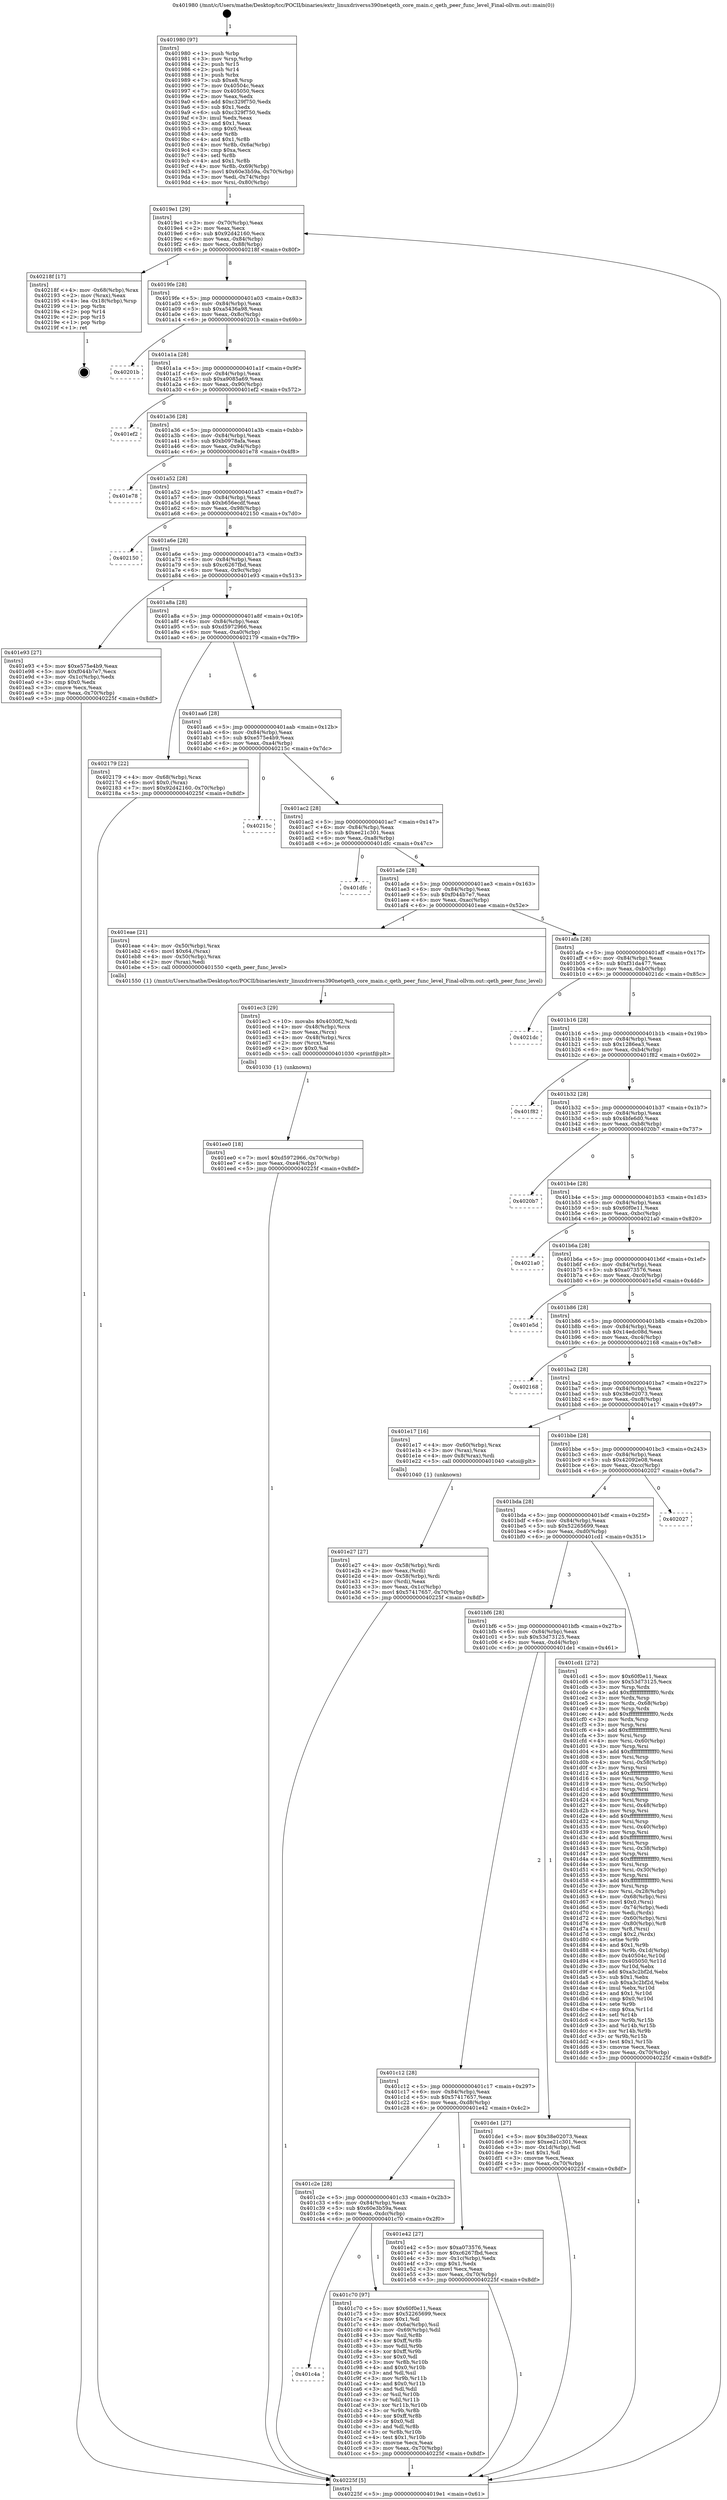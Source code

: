digraph "0x401980" {
  label = "0x401980 (/mnt/c/Users/mathe/Desktop/tcc/POCII/binaries/extr_linuxdriverss390netqeth_core_main.c_qeth_peer_func_level_Final-ollvm.out::main(0))"
  labelloc = "t"
  node[shape=record]

  Entry [label="",width=0.3,height=0.3,shape=circle,fillcolor=black,style=filled]
  "0x4019e1" [label="{
     0x4019e1 [29]\l
     | [instrs]\l
     &nbsp;&nbsp;0x4019e1 \<+3\>: mov -0x70(%rbp),%eax\l
     &nbsp;&nbsp;0x4019e4 \<+2\>: mov %eax,%ecx\l
     &nbsp;&nbsp;0x4019e6 \<+6\>: sub $0x92d42160,%ecx\l
     &nbsp;&nbsp;0x4019ec \<+6\>: mov %eax,-0x84(%rbp)\l
     &nbsp;&nbsp;0x4019f2 \<+6\>: mov %ecx,-0x88(%rbp)\l
     &nbsp;&nbsp;0x4019f8 \<+6\>: je 000000000040218f \<main+0x80f\>\l
  }"]
  "0x40218f" [label="{
     0x40218f [17]\l
     | [instrs]\l
     &nbsp;&nbsp;0x40218f \<+4\>: mov -0x68(%rbp),%rax\l
     &nbsp;&nbsp;0x402193 \<+2\>: mov (%rax),%eax\l
     &nbsp;&nbsp;0x402195 \<+4\>: lea -0x18(%rbp),%rsp\l
     &nbsp;&nbsp;0x402199 \<+1\>: pop %rbx\l
     &nbsp;&nbsp;0x40219a \<+2\>: pop %r14\l
     &nbsp;&nbsp;0x40219c \<+2\>: pop %r15\l
     &nbsp;&nbsp;0x40219e \<+1\>: pop %rbp\l
     &nbsp;&nbsp;0x40219f \<+1\>: ret\l
  }"]
  "0x4019fe" [label="{
     0x4019fe [28]\l
     | [instrs]\l
     &nbsp;&nbsp;0x4019fe \<+5\>: jmp 0000000000401a03 \<main+0x83\>\l
     &nbsp;&nbsp;0x401a03 \<+6\>: mov -0x84(%rbp),%eax\l
     &nbsp;&nbsp;0x401a09 \<+5\>: sub $0xa5436a98,%eax\l
     &nbsp;&nbsp;0x401a0e \<+6\>: mov %eax,-0x8c(%rbp)\l
     &nbsp;&nbsp;0x401a14 \<+6\>: je 000000000040201b \<main+0x69b\>\l
  }"]
  Exit [label="",width=0.3,height=0.3,shape=circle,fillcolor=black,style=filled,peripheries=2]
  "0x40201b" [label="{
     0x40201b\l
  }", style=dashed]
  "0x401a1a" [label="{
     0x401a1a [28]\l
     | [instrs]\l
     &nbsp;&nbsp;0x401a1a \<+5\>: jmp 0000000000401a1f \<main+0x9f\>\l
     &nbsp;&nbsp;0x401a1f \<+6\>: mov -0x84(%rbp),%eax\l
     &nbsp;&nbsp;0x401a25 \<+5\>: sub $0xa9085a69,%eax\l
     &nbsp;&nbsp;0x401a2a \<+6\>: mov %eax,-0x90(%rbp)\l
     &nbsp;&nbsp;0x401a30 \<+6\>: je 0000000000401ef2 \<main+0x572\>\l
  }"]
  "0x401ee0" [label="{
     0x401ee0 [18]\l
     | [instrs]\l
     &nbsp;&nbsp;0x401ee0 \<+7\>: movl $0xd5972966,-0x70(%rbp)\l
     &nbsp;&nbsp;0x401ee7 \<+6\>: mov %eax,-0xe4(%rbp)\l
     &nbsp;&nbsp;0x401eed \<+5\>: jmp 000000000040225f \<main+0x8df\>\l
  }"]
  "0x401ef2" [label="{
     0x401ef2\l
  }", style=dashed]
  "0x401a36" [label="{
     0x401a36 [28]\l
     | [instrs]\l
     &nbsp;&nbsp;0x401a36 \<+5\>: jmp 0000000000401a3b \<main+0xbb\>\l
     &nbsp;&nbsp;0x401a3b \<+6\>: mov -0x84(%rbp),%eax\l
     &nbsp;&nbsp;0x401a41 \<+5\>: sub $0xb0978afa,%eax\l
     &nbsp;&nbsp;0x401a46 \<+6\>: mov %eax,-0x94(%rbp)\l
     &nbsp;&nbsp;0x401a4c \<+6\>: je 0000000000401e78 \<main+0x4f8\>\l
  }"]
  "0x401ec3" [label="{
     0x401ec3 [29]\l
     | [instrs]\l
     &nbsp;&nbsp;0x401ec3 \<+10\>: movabs $0x4030f2,%rdi\l
     &nbsp;&nbsp;0x401ecd \<+4\>: mov -0x48(%rbp),%rcx\l
     &nbsp;&nbsp;0x401ed1 \<+2\>: mov %eax,(%rcx)\l
     &nbsp;&nbsp;0x401ed3 \<+4\>: mov -0x48(%rbp),%rcx\l
     &nbsp;&nbsp;0x401ed7 \<+2\>: mov (%rcx),%esi\l
     &nbsp;&nbsp;0x401ed9 \<+2\>: mov $0x0,%al\l
     &nbsp;&nbsp;0x401edb \<+5\>: call 0000000000401030 \<printf@plt\>\l
     | [calls]\l
     &nbsp;&nbsp;0x401030 \{1\} (unknown)\l
  }"]
  "0x401e78" [label="{
     0x401e78\l
  }", style=dashed]
  "0x401a52" [label="{
     0x401a52 [28]\l
     | [instrs]\l
     &nbsp;&nbsp;0x401a52 \<+5\>: jmp 0000000000401a57 \<main+0xd7\>\l
     &nbsp;&nbsp;0x401a57 \<+6\>: mov -0x84(%rbp),%eax\l
     &nbsp;&nbsp;0x401a5d \<+5\>: sub $0xb656ecdf,%eax\l
     &nbsp;&nbsp;0x401a62 \<+6\>: mov %eax,-0x98(%rbp)\l
     &nbsp;&nbsp;0x401a68 \<+6\>: je 0000000000402150 \<main+0x7d0\>\l
  }"]
  "0x401e27" [label="{
     0x401e27 [27]\l
     | [instrs]\l
     &nbsp;&nbsp;0x401e27 \<+4\>: mov -0x58(%rbp),%rdi\l
     &nbsp;&nbsp;0x401e2b \<+2\>: mov %eax,(%rdi)\l
     &nbsp;&nbsp;0x401e2d \<+4\>: mov -0x58(%rbp),%rdi\l
     &nbsp;&nbsp;0x401e31 \<+2\>: mov (%rdi),%eax\l
     &nbsp;&nbsp;0x401e33 \<+3\>: mov %eax,-0x1c(%rbp)\l
     &nbsp;&nbsp;0x401e36 \<+7\>: movl $0x57417657,-0x70(%rbp)\l
     &nbsp;&nbsp;0x401e3d \<+5\>: jmp 000000000040225f \<main+0x8df\>\l
  }"]
  "0x402150" [label="{
     0x402150\l
  }", style=dashed]
  "0x401a6e" [label="{
     0x401a6e [28]\l
     | [instrs]\l
     &nbsp;&nbsp;0x401a6e \<+5\>: jmp 0000000000401a73 \<main+0xf3\>\l
     &nbsp;&nbsp;0x401a73 \<+6\>: mov -0x84(%rbp),%eax\l
     &nbsp;&nbsp;0x401a79 \<+5\>: sub $0xc6267fbd,%eax\l
     &nbsp;&nbsp;0x401a7e \<+6\>: mov %eax,-0x9c(%rbp)\l
     &nbsp;&nbsp;0x401a84 \<+6\>: je 0000000000401e93 \<main+0x513\>\l
  }"]
  "0x401980" [label="{
     0x401980 [97]\l
     | [instrs]\l
     &nbsp;&nbsp;0x401980 \<+1\>: push %rbp\l
     &nbsp;&nbsp;0x401981 \<+3\>: mov %rsp,%rbp\l
     &nbsp;&nbsp;0x401984 \<+2\>: push %r15\l
     &nbsp;&nbsp;0x401986 \<+2\>: push %r14\l
     &nbsp;&nbsp;0x401988 \<+1\>: push %rbx\l
     &nbsp;&nbsp;0x401989 \<+7\>: sub $0xe8,%rsp\l
     &nbsp;&nbsp;0x401990 \<+7\>: mov 0x40504c,%eax\l
     &nbsp;&nbsp;0x401997 \<+7\>: mov 0x405050,%ecx\l
     &nbsp;&nbsp;0x40199e \<+2\>: mov %eax,%edx\l
     &nbsp;&nbsp;0x4019a0 \<+6\>: add $0xc329f750,%edx\l
     &nbsp;&nbsp;0x4019a6 \<+3\>: sub $0x1,%edx\l
     &nbsp;&nbsp;0x4019a9 \<+6\>: sub $0xc329f750,%edx\l
     &nbsp;&nbsp;0x4019af \<+3\>: imul %edx,%eax\l
     &nbsp;&nbsp;0x4019b2 \<+3\>: and $0x1,%eax\l
     &nbsp;&nbsp;0x4019b5 \<+3\>: cmp $0x0,%eax\l
     &nbsp;&nbsp;0x4019b8 \<+4\>: sete %r8b\l
     &nbsp;&nbsp;0x4019bc \<+4\>: and $0x1,%r8b\l
     &nbsp;&nbsp;0x4019c0 \<+4\>: mov %r8b,-0x6a(%rbp)\l
     &nbsp;&nbsp;0x4019c4 \<+3\>: cmp $0xa,%ecx\l
     &nbsp;&nbsp;0x4019c7 \<+4\>: setl %r8b\l
     &nbsp;&nbsp;0x4019cb \<+4\>: and $0x1,%r8b\l
     &nbsp;&nbsp;0x4019cf \<+4\>: mov %r8b,-0x69(%rbp)\l
     &nbsp;&nbsp;0x4019d3 \<+7\>: movl $0x60e3b59a,-0x70(%rbp)\l
     &nbsp;&nbsp;0x4019da \<+3\>: mov %edi,-0x74(%rbp)\l
     &nbsp;&nbsp;0x4019dd \<+4\>: mov %rsi,-0x80(%rbp)\l
  }"]
  "0x401e93" [label="{
     0x401e93 [27]\l
     | [instrs]\l
     &nbsp;&nbsp;0x401e93 \<+5\>: mov $0xe575e4b9,%eax\l
     &nbsp;&nbsp;0x401e98 \<+5\>: mov $0xf044b7e7,%ecx\l
     &nbsp;&nbsp;0x401e9d \<+3\>: mov -0x1c(%rbp),%edx\l
     &nbsp;&nbsp;0x401ea0 \<+3\>: cmp $0x0,%edx\l
     &nbsp;&nbsp;0x401ea3 \<+3\>: cmove %ecx,%eax\l
     &nbsp;&nbsp;0x401ea6 \<+3\>: mov %eax,-0x70(%rbp)\l
     &nbsp;&nbsp;0x401ea9 \<+5\>: jmp 000000000040225f \<main+0x8df\>\l
  }"]
  "0x401a8a" [label="{
     0x401a8a [28]\l
     | [instrs]\l
     &nbsp;&nbsp;0x401a8a \<+5\>: jmp 0000000000401a8f \<main+0x10f\>\l
     &nbsp;&nbsp;0x401a8f \<+6\>: mov -0x84(%rbp),%eax\l
     &nbsp;&nbsp;0x401a95 \<+5\>: sub $0xd5972966,%eax\l
     &nbsp;&nbsp;0x401a9a \<+6\>: mov %eax,-0xa0(%rbp)\l
     &nbsp;&nbsp;0x401aa0 \<+6\>: je 0000000000402179 \<main+0x7f9\>\l
  }"]
  "0x40225f" [label="{
     0x40225f [5]\l
     | [instrs]\l
     &nbsp;&nbsp;0x40225f \<+5\>: jmp 00000000004019e1 \<main+0x61\>\l
  }"]
  "0x402179" [label="{
     0x402179 [22]\l
     | [instrs]\l
     &nbsp;&nbsp;0x402179 \<+4\>: mov -0x68(%rbp),%rax\l
     &nbsp;&nbsp;0x40217d \<+6\>: movl $0x0,(%rax)\l
     &nbsp;&nbsp;0x402183 \<+7\>: movl $0x92d42160,-0x70(%rbp)\l
     &nbsp;&nbsp;0x40218a \<+5\>: jmp 000000000040225f \<main+0x8df\>\l
  }"]
  "0x401aa6" [label="{
     0x401aa6 [28]\l
     | [instrs]\l
     &nbsp;&nbsp;0x401aa6 \<+5\>: jmp 0000000000401aab \<main+0x12b\>\l
     &nbsp;&nbsp;0x401aab \<+6\>: mov -0x84(%rbp),%eax\l
     &nbsp;&nbsp;0x401ab1 \<+5\>: sub $0xe575e4b9,%eax\l
     &nbsp;&nbsp;0x401ab6 \<+6\>: mov %eax,-0xa4(%rbp)\l
     &nbsp;&nbsp;0x401abc \<+6\>: je 000000000040215c \<main+0x7dc\>\l
  }"]
  "0x401c4a" [label="{
     0x401c4a\l
  }", style=dashed]
  "0x40215c" [label="{
     0x40215c\l
  }", style=dashed]
  "0x401ac2" [label="{
     0x401ac2 [28]\l
     | [instrs]\l
     &nbsp;&nbsp;0x401ac2 \<+5\>: jmp 0000000000401ac7 \<main+0x147\>\l
     &nbsp;&nbsp;0x401ac7 \<+6\>: mov -0x84(%rbp),%eax\l
     &nbsp;&nbsp;0x401acd \<+5\>: sub $0xee21c301,%eax\l
     &nbsp;&nbsp;0x401ad2 \<+6\>: mov %eax,-0xa8(%rbp)\l
     &nbsp;&nbsp;0x401ad8 \<+6\>: je 0000000000401dfc \<main+0x47c\>\l
  }"]
  "0x401c70" [label="{
     0x401c70 [97]\l
     | [instrs]\l
     &nbsp;&nbsp;0x401c70 \<+5\>: mov $0x60f0e11,%eax\l
     &nbsp;&nbsp;0x401c75 \<+5\>: mov $0x52265699,%ecx\l
     &nbsp;&nbsp;0x401c7a \<+2\>: mov $0x1,%dl\l
     &nbsp;&nbsp;0x401c7c \<+4\>: mov -0x6a(%rbp),%sil\l
     &nbsp;&nbsp;0x401c80 \<+4\>: mov -0x69(%rbp),%dil\l
     &nbsp;&nbsp;0x401c84 \<+3\>: mov %sil,%r8b\l
     &nbsp;&nbsp;0x401c87 \<+4\>: xor $0xff,%r8b\l
     &nbsp;&nbsp;0x401c8b \<+3\>: mov %dil,%r9b\l
     &nbsp;&nbsp;0x401c8e \<+4\>: xor $0xff,%r9b\l
     &nbsp;&nbsp;0x401c92 \<+3\>: xor $0x0,%dl\l
     &nbsp;&nbsp;0x401c95 \<+3\>: mov %r8b,%r10b\l
     &nbsp;&nbsp;0x401c98 \<+4\>: and $0x0,%r10b\l
     &nbsp;&nbsp;0x401c9c \<+3\>: and %dl,%sil\l
     &nbsp;&nbsp;0x401c9f \<+3\>: mov %r9b,%r11b\l
     &nbsp;&nbsp;0x401ca2 \<+4\>: and $0x0,%r11b\l
     &nbsp;&nbsp;0x401ca6 \<+3\>: and %dl,%dil\l
     &nbsp;&nbsp;0x401ca9 \<+3\>: or %sil,%r10b\l
     &nbsp;&nbsp;0x401cac \<+3\>: or %dil,%r11b\l
     &nbsp;&nbsp;0x401caf \<+3\>: xor %r11b,%r10b\l
     &nbsp;&nbsp;0x401cb2 \<+3\>: or %r9b,%r8b\l
     &nbsp;&nbsp;0x401cb5 \<+4\>: xor $0xff,%r8b\l
     &nbsp;&nbsp;0x401cb9 \<+3\>: or $0x0,%dl\l
     &nbsp;&nbsp;0x401cbc \<+3\>: and %dl,%r8b\l
     &nbsp;&nbsp;0x401cbf \<+3\>: or %r8b,%r10b\l
     &nbsp;&nbsp;0x401cc2 \<+4\>: test $0x1,%r10b\l
     &nbsp;&nbsp;0x401cc6 \<+3\>: cmovne %ecx,%eax\l
     &nbsp;&nbsp;0x401cc9 \<+3\>: mov %eax,-0x70(%rbp)\l
     &nbsp;&nbsp;0x401ccc \<+5\>: jmp 000000000040225f \<main+0x8df\>\l
  }"]
  "0x401dfc" [label="{
     0x401dfc\l
  }", style=dashed]
  "0x401ade" [label="{
     0x401ade [28]\l
     | [instrs]\l
     &nbsp;&nbsp;0x401ade \<+5\>: jmp 0000000000401ae3 \<main+0x163\>\l
     &nbsp;&nbsp;0x401ae3 \<+6\>: mov -0x84(%rbp),%eax\l
     &nbsp;&nbsp;0x401ae9 \<+5\>: sub $0xf044b7e7,%eax\l
     &nbsp;&nbsp;0x401aee \<+6\>: mov %eax,-0xac(%rbp)\l
     &nbsp;&nbsp;0x401af4 \<+6\>: je 0000000000401eae \<main+0x52e\>\l
  }"]
  "0x401c2e" [label="{
     0x401c2e [28]\l
     | [instrs]\l
     &nbsp;&nbsp;0x401c2e \<+5\>: jmp 0000000000401c33 \<main+0x2b3\>\l
     &nbsp;&nbsp;0x401c33 \<+6\>: mov -0x84(%rbp),%eax\l
     &nbsp;&nbsp;0x401c39 \<+5\>: sub $0x60e3b59a,%eax\l
     &nbsp;&nbsp;0x401c3e \<+6\>: mov %eax,-0xdc(%rbp)\l
     &nbsp;&nbsp;0x401c44 \<+6\>: je 0000000000401c70 \<main+0x2f0\>\l
  }"]
  "0x401eae" [label="{
     0x401eae [21]\l
     | [instrs]\l
     &nbsp;&nbsp;0x401eae \<+4\>: mov -0x50(%rbp),%rax\l
     &nbsp;&nbsp;0x401eb2 \<+6\>: movl $0x64,(%rax)\l
     &nbsp;&nbsp;0x401eb8 \<+4\>: mov -0x50(%rbp),%rax\l
     &nbsp;&nbsp;0x401ebc \<+2\>: mov (%rax),%edi\l
     &nbsp;&nbsp;0x401ebe \<+5\>: call 0000000000401550 \<qeth_peer_func_level\>\l
     | [calls]\l
     &nbsp;&nbsp;0x401550 \{1\} (/mnt/c/Users/mathe/Desktop/tcc/POCII/binaries/extr_linuxdriverss390netqeth_core_main.c_qeth_peer_func_level_Final-ollvm.out::qeth_peer_func_level)\l
  }"]
  "0x401afa" [label="{
     0x401afa [28]\l
     | [instrs]\l
     &nbsp;&nbsp;0x401afa \<+5\>: jmp 0000000000401aff \<main+0x17f\>\l
     &nbsp;&nbsp;0x401aff \<+6\>: mov -0x84(%rbp),%eax\l
     &nbsp;&nbsp;0x401b05 \<+5\>: sub $0xf31da477,%eax\l
     &nbsp;&nbsp;0x401b0a \<+6\>: mov %eax,-0xb0(%rbp)\l
     &nbsp;&nbsp;0x401b10 \<+6\>: je 00000000004021dc \<main+0x85c\>\l
  }"]
  "0x401e42" [label="{
     0x401e42 [27]\l
     | [instrs]\l
     &nbsp;&nbsp;0x401e42 \<+5\>: mov $0xa073576,%eax\l
     &nbsp;&nbsp;0x401e47 \<+5\>: mov $0xc6267fbd,%ecx\l
     &nbsp;&nbsp;0x401e4c \<+3\>: mov -0x1c(%rbp),%edx\l
     &nbsp;&nbsp;0x401e4f \<+3\>: cmp $0x1,%edx\l
     &nbsp;&nbsp;0x401e52 \<+3\>: cmovl %ecx,%eax\l
     &nbsp;&nbsp;0x401e55 \<+3\>: mov %eax,-0x70(%rbp)\l
     &nbsp;&nbsp;0x401e58 \<+5\>: jmp 000000000040225f \<main+0x8df\>\l
  }"]
  "0x4021dc" [label="{
     0x4021dc\l
  }", style=dashed]
  "0x401b16" [label="{
     0x401b16 [28]\l
     | [instrs]\l
     &nbsp;&nbsp;0x401b16 \<+5\>: jmp 0000000000401b1b \<main+0x19b\>\l
     &nbsp;&nbsp;0x401b1b \<+6\>: mov -0x84(%rbp),%eax\l
     &nbsp;&nbsp;0x401b21 \<+5\>: sub $0x1286ea3,%eax\l
     &nbsp;&nbsp;0x401b26 \<+6\>: mov %eax,-0xb4(%rbp)\l
     &nbsp;&nbsp;0x401b2c \<+6\>: je 0000000000401f82 \<main+0x602\>\l
  }"]
  "0x401c12" [label="{
     0x401c12 [28]\l
     | [instrs]\l
     &nbsp;&nbsp;0x401c12 \<+5\>: jmp 0000000000401c17 \<main+0x297\>\l
     &nbsp;&nbsp;0x401c17 \<+6\>: mov -0x84(%rbp),%eax\l
     &nbsp;&nbsp;0x401c1d \<+5\>: sub $0x57417657,%eax\l
     &nbsp;&nbsp;0x401c22 \<+6\>: mov %eax,-0xd8(%rbp)\l
     &nbsp;&nbsp;0x401c28 \<+6\>: je 0000000000401e42 \<main+0x4c2\>\l
  }"]
  "0x401f82" [label="{
     0x401f82\l
  }", style=dashed]
  "0x401b32" [label="{
     0x401b32 [28]\l
     | [instrs]\l
     &nbsp;&nbsp;0x401b32 \<+5\>: jmp 0000000000401b37 \<main+0x1b7\>\l
     &nbsp;&nbsp;0x401b37 \<+6\>: mov -0x84(%rbp),%eax\l
     &nbsp;&nbsp;0x401b3d \<+5\>: sub $0x4bfe6d0,%eax\l
     &nbsp;&nbsp;0x401b42 \<+6\>: mov %eax,-0xb8(%rbp)\l
     &nbsp;&nbsp;0x401b48 \<+6\>: je 00000000004020b7 \<main+0x737\>\l
  }"]
  "0x401de1" [label="{
     0x401de1 [27]\l
     | [instrs]\l
     &nbsp;&nbsp;0x401de1 \<+5\>: mov $0x38e02073,%eax\l
     &nbsp;&nbsp;0x401de6 \<+5\>: mov $0xee21c301,%ecx\l
     &nbsp;&nbsp;0x401deb \<+3\>: mov -0x1d(%rbp),%dl\l
     &nbsp;&nbsp;0x401dee \<+3\>: test $0x1,%dl\l
     &nbsp;&nbsp;0x401df1 \<+3\>: cmovne %ecx,%eax\l
     &nbsp;&nbsp;0x401df4 \<+3\>: mov %eax,-0x70(%rbp)\l
     &nbsp;&nbsp;0x401df7 \<+5\>: jmp 000000000040225f \<main+0x8df\>\l
  }"]
  "0x4020b7" [label="{
     0x4020b7\l
  }", style=dashed]
  "0x401b4e" [label="{
     0x401b4e [28]\l
     | [instrs]\l
     &nbsp;&nbsp;0x401b4e \<+5\>: jmp 0000000000401b53 \<main+0x1d3\>\l
     &nbsp;&nbsp;0x401b53 \<+6\>: mov -0x84(%rbp),%eax\l
     &nbsp;&nbsp;0x401b59 \<+5\>: sub $0x60f0e11,%eax\l
     &nbsp;&nbsp;0x401b5e \<+6\>: mov %eax,-0xbc(%rbp)\l
     &nbsp;&nbsp;0x401b64 \<+6\>: je 00000000004021a0 \<main+0x820\>\l
  }"]
  "0x401bf6" [label="{
     0x401bf6 [28]\l
     | [instrs]\l
     &nbsp;&nbsp;0x401bf6 \<+5\>: jmp 0000000000401bfb \<main+0x27b\>\l
     &nbsp;&nbsp;0x401bfb \<+6\>: mov -0x84(%rbp),%eax\l
     &nbsp;&nbsp;0x401c01 \<+5\>: sub $0x53d73125,%eax\l
     &nbsp;&nbsp;0x401c06 \<+6\>: mov %eax,-0xd4(%rbp)\l
     &nbsp;&nbsp;0x401c0c \<+6\>: je 0000000000401de1 \<main+0x461\>\l
  }"]
  "0x4021a0" [label="{
     0x4021a0\l
  }", style=dashed]
  "0x401b6a" [label="{
     0x401b6a [28]\l
     | [instrs]\l
     &nbsp;&nbsp;0x401b6a \<+5\>: jmp 0000000000401b6f \<main+0x1ef\>\l
     &nbsp;&nbsp;0x401b6f \<+6\>: mov -0x84(%rbp),%eax\l
     &nbsp;&nbsp;0x401b75 \<+5\>: sub $0xa073576,%eax\l
     &nbsp;&nbsp;0x401b7a \<+6\>: mov %eax,-0xc0(%rbp)\l
     &nbsp;&nbsp;0x401b80 \<+6\>: je 0000000000401e5d \<main+0x4dd\>\l
  }"]
  "0x401cd1" [label="{
     0x401cd1 [272]\l
     | [instrs]\l
     &nbsp;&nbsp;0x401cd1 \<+5\>: mov $0x60f0e11,%eax\l
     &nbsp;&nbsp;0x401cd6 \<+5\>: mov $0x53d73125,%ecx\l
     &nbsp;&nbsp;0x401cdb \<+3\>: mov %rsp,%rdx\l
     &nbsp;&nbsp;0x401cde \<+4\>: add $0xfffffffffffffff0,%rdx\l
     &nbsp;&nbsp;0x401ce2 \<+3\>: mov %rdx,%rsp\l
     &nbsp;&nbsp;0x401ce5 \<+4\>: mov %rdx,-0x68(%rbp)\l
     &nbsp;&nbsp;0x401ce9 \<+3\>: mov %rsp,%rdx\l
     &nbsp;&nbsp;0x401cec \<+4\>: add $0xfffffffffffffff0,%rdx\l
     &nbsp;&nbsp;0x401cf0 \<+3\>: mov %rdx,%rsp\l
     &nbsp;&nbsp;0x401cf3 \<+3\>: mov %rsp,%rsi\l
     &nbsp;&nbsp;0x401cf6 \<+4\>: add $0xfffffffffffffff0,%rsi\l
     &nbsp;&nbsp;0x401cfa \<+3\>: mov %rsi,%rsp\l
     &nbsp;&nbsp;0x401cfd \<+4\>: mov %rsi,-0x60(%rbp)\l
     &nbsp;&nbsp;0x401d01 \<+3\>: mov %rsp,%rsi\l
     &nbsp;&nbsp;0x401d04 \<+4\>: add $0xfffffffffffffff0,%rsi\l
     &nbsp;&nbsp;0x401d08 \<+3\>: mov %rsi,%rsp\l
     &nbsp;&nbsp;0x401d0b \<+4\>: mov %rsi,-0x58(%rbp)\l
     &nbsp;&nbsp;0x401d0f \<+3\>: mov %rsp,%rsi\l
     &nbsp;&nbsp;0x401d12 \<+4\>: add $0xfffffffffffffff0,%rsi\l
     &nbsp;&nbsp;0x401d16 \<+3\>: mov %rsi,%rsp\l
     &nbsp;&nbsp;0x401d19 \<+4\>: mov %rsi,-0x50(%rbp)\l
     &nbsp;&nbsp;0x401d1d \<+3\>: mov %rsp,%rsi\l
     &nbsp;&nbsp;0x401d20 \<+4\>: add $0xfffffffffffffff0,%rsi\l
     &nbsp;&nbsp;0x401d24 \<+3\>: mov %rsi,%rsp\l
     &nbsp;&nbsp;0x401d27 \<+4\>: mov %rsi,-0x48(%rbp)\l
     &nbsp;&nbsp;0x401d2b \<+3\>: mov %rsp,%rsi\l
     &nbsp;&nbsp;0x401d2e \<+4\>: add $0xfffffffffffffff0,%rsi\l
     &nbsp;&nbsp;0x401d32 \<+3\>: mov %rsi,%rsp\l
     &nbsp;&nbsp;0x401d35 \<+4\>: mov %rsi,-0x40(%rbp)\l
     &nbsp;&nbsp;0x401d39 \<+3\>: mov %rsp,%rsi\l
     &nbsp;&nbsp;0x401d3c \<+4\>: add $0xfffffffffffffff0,%rsi\l
     &nbsp;&nbsp;0x401d40 \<+3\>: mov %rsi,%rsp\l
     &nbsp;&nbsp;0x401d43 \<+4\>: mov %rsi,-0x38(%rbp)\l
     &nbsp;&nbsp;0x401d47 \<+3\>: mov %rsp,%rsi\l
     &nbsp;&nbsp;0x401d4a \<+4\>: add $0xfffffffffffffff0,%rsi\l
     &nbsp;&nbsp;0x401d4e \<+3\>: mov %rsi,%rsp\l
     &nbsp;&nbsp;0x401d51 \<+4\>: mov %rsi,-0x30(%rbp)\l
     &nbsp;&nbsp;0x401d55 \<+3\>: mov %rsp,%rsi\l
     &nbsp;&nbsp;0x401d58 \<+4\>: add $0xfffffffffffffff0,%rsi\l
     &nbsp;&nbsp;0x401d5c \<+3\>: mov %rsi,%rsp\l
     &nbsp;&nbsp;0x401d5f \<+4\>: mov %rsi,-0x28(%rbp)\l
     &nbsp;&nbsp;0x401d63 \<+4\>: mov -0x68(%rbp),%rsi\l
     &nbsp;&nbsp;0x401d67 \<+6\>: movl $0x0,(%rsi)\l
     &nbsp;&nbsp;0x401d6d \<+3\>: mov -0x74(%rbp),%edi\l
     &nbsp;&nbsp;0x401d70 \<+2\>: mov %edi,(%rdx)\l
     &nbsp;&nbsp;0x401d72 \<+4\>: mov -0x60(%rbp),%rsi\l
     &nbsp;&nbsp;0x401d76 \<+4\>: mov -0x80(%rbp),%r8\l
     &nbsp;&nbsp;0x401d7a \<+3\>: mov %r8,(%rsi)\l
     &nbsp;&nbsp;0x401d7d \<+3\>: cmpl $0x2,(%rdx)\l
     &nbsp;&nbsp;0x401d80 \<+4\>: setne %r9b\l
     &nbsp;&nbsp;0x401d84 \<+4\>: and $0x1,%r9b\l
     &nbsp;&nbsp;0x401d88 \<+4\>: mov %r9b,-0x1d(%rbp)\l
     &nbsp;&nbsp;0x401d8c \<+8\>: mov 0x40504c,%r10d\l
     &nbsp;&nbsp;0x401d94 \<+8\>: mov 0x405050,%r11d\l
     &nbsp;&nbsp;0x401d9c \<+3\>: mov %r10d,%ebx\l
     &nbsp;&nbsp;0x401d9f \<+6\>: add $0xa3c2bf2d,%ebx\l
     &nbsp;&nbsp;0x401da5 \<+3\>: sub $0x1,%ebx\l
     &nbsp;&nbsp;0x401da8 \<+6\>: sub $0xa3c2bf2d,%ebx\l
     &nbsp;&nbsp;0x401dae \<+4\>: imul %ebx,%r10d\l
     &nbsp;&nbsp;0x401db2 \<+4\>: and $0x1,%r10d\l
     &nbsp;&nbsp;0x401db6 \<+4\>: cmp $0x0,%r10d\l
     &nbsp;&nbsp;0x401dba \<+4\>: sete %r9b\l
     &nbsp;&nbsp;0x401dbe \<+4\>: cmp $0xa,%r11d\l
     &nbsp;&nbsp;0x401dc2 \<+4\>: setl %r14b\l
     &nbsp;&nbsp;0x401dc6 \<+3\>: mov %r9b,%r15b\l
     &nbsp;&nbsp;0x401dc9 \<+3\>: and %r14b,%r15b\l
     &nbsp;&nbsp;0x401dcc \<+3\>: xor %r14b,%r9b\l
     &nbsp;&nbsp;0x401dcf \<+3\>: or %r9b,%r15b\l
     &nbsp;&nbsp;0x401dd2 \<+4\>: test $0x1,%r15b\l
     &nbsp;&nbsp;0x401dd6 \<+3\>: cmovne %ecx,%eax\l
     &nbsp;&nbsp;0x401dd9 \<+3\>: mov %eax,-0x70(%rbp)\l
     &nbsp;&nbsp;0x401ddc \<+5\>: jmp 000000000040225f \<main+0x8df\>\l
  }"]
  "0x401e5d" [label="{
     0x401e5d\l
  }", style=dashed]
  "0x401b86" [label="{
     0x401b86 [28]\l
     | [instrs]\l
     &nbsp;&nbsp;0x401b86 \<+5\>: jmp 0000000000401b8b \<main+0x20b\>\l
     &nbsp;&nbsp;0x401b8b \<+6\>: mov -0x84(%rbp),%eax\l
     &nbsp;&nbsp;0x401b91 \<+5\>: sub $0x14edc08d,%eax\l
     &nbsp;&nbsp;0x401b96 \<+6\>: mov %eax,-0xc4(%rbp)\l
     &nbsp;&nbsp;0x401b9c \<+6\>: je 0000000000402168 \<main+0x7e8\>\l
  }"]
  "0x401bda" [label="{
     0x401bda [28]\l
     | [instrs]\l
     &nbsp;&nbsp;0x401bda \<+5\>: jmp 0000000000401bdf \<main+0x25f\>\l
     &nbsp;&nbsp;0x401bdf \<+6\>: mov -0x84(%rbp),%eax\l
     &nbsp;&nbsp;0x401be5 \<+5\>: sub $0x52265699,%eax\l
     &nbsp;&nbsp;0x401bea \<+6\>: mov %eax,-0xd0(%rbp)\l
     &nbsp;&nbsp;0x401bf0 \<+6\>: je 0000000000401cd1 \<main+0x351\>\l
  }"]
  "0x402168" [label="{
     0x402168\l
  }", style=dashed]
  "0x401ba2" [label="{
     0x401ba2 [28]\l
     | [instrs]\l
     &nbsp;&nbsp;0x401ba2 \<+5\>: jmp 0000000000401ba7 \<main+0x227\>\l
     &nbsp;&nbsp;0x401ba7 \<+6\>: mov -0x84(%rbp),%eax\l
     &nbsp;&nbsp;0x401bad \<+5\>: sub $0x38e02073,%eax\l
     &nbsp;&nbsp;0x401bb2 \<+6\>: mov %eax,-0xc8(%rbp)\l
     &nbsp;&nbsp;0x401bb8 \<+6\>: je 0000000000401e17 \<main+0x497\>\l
  }"]
  "0x402027" [label="{
     0x402027\l
  }", style=dashed]
  "0x401e17" [label="{
     0x401e17 [16]\l
     | [instrs]\l
     &nbsp;&nbsp;0x401e17 \<+4\>: mov -0x60(%rbp),%rax\l
     &nbsp;&nbsp;0x401e1b \<+3\>: mov (%rax),%rax\l
     &nbsp;&nbsp;0x401e1e \<+4\>: mov 0x8(%rax),%rdi\l
     &nbsp;&nbsp;0x401e22 \<+5\>: call 0000000000401040 \<atoi@plt\>\l
     | [calls]\l
     &nbsp;&nbsp;0x401040 \{1\} (unknown)\l
  }"]
  "0x401bbe" [label="{
     0x401bbe [28]\l
     | [instrs]\l
     &nbsp;&nbsp;0x401bbe \<+5\>: jmp 0000000000401bc3 \<main+0x243\>\l
     &nbsp;&nbsp;0x401bc3 \<+6\>: mov -0x84(%rbp),%eax\l
     &nbsp;&nbsp;0x401bc9 \<+5\>: sub $0x42092e08,%eax\l
     &nbsp;&nbsp;0x401bce \<+6\>: mov %eax,-0xcc(%rbp)\l
     &nbsp;&nbsp;0x401bd4 \<+6\>: je 0000000000402027 \<main+0x6a7\>\l
  }"]
  Entry -> "0x401980" [label=" 1"]
  "0x4019e1" -> "0x40218f" [label=" 1"]
  "0x4019e1" -> "0x4019fe" [label=" 8"]
  "0x40218f" -> Exit [label=" 1"]
  "0x4019fe" -> "0x40201b" [label=" 0"]
  "0x4019fe" -> "0x401a1a" [label=" 8"]
  "0x402179" -> "0x40225f" [label=" 1"]
  "0x401a1a" -> "0x401ef2" [label=" 0"]
  "0x401a1a" -> "0x401a36" [label=" 8"]
  "0x401ee0" -> "0x40225f" [label=" 1"]
  "0x401a36" -> "0x401e78" [label=" 0"]
  "0x401a36" -> "0x401a52" [label=" 8"]
  "0x401ec3" -> "0x401ee0" [label=" 1"]
  "0x401a52" -> "0x402150" [label=" 0"]
  "0x401a52" -> "0x401a6e" [label=" 8"]
  "0x401eae" -> "0x401ec3" [label=" 1"]
  "0x401a6e" -> "0x401e93" [label=" 1"]
  "0x401a6e" -> "0x401a8a" [label=" 7"]
  "0x401e42" -> "0x40225f" [label=" 1"]
  "0x401a8a" -> "0x402179" [label=" 1"]
  "0x401a8a" -> "0x401aa6" [label=" 6"]
  "0x401e27" -> "0x40225f" [label=" 1"]
  "0x401aa6" -> "0x40215c" [label=" 0"]
  "0x401aa6" -> "0x401ac2" [label=" 6"]
  "0x401e17" -> "0x401e27" [label=" 1"]
  "0x401ac2" -> "0x401dfc" [label=" 0"]
  "0x401ac2" -> "0x401ade" [label=" 6"]
  "0x401de1" -> "0x40225f" [label=" 1"]
  "0x401ade" -> "0x401eae" [label=" 1"]
  "0x401ade" -> "0x401afa" [label=" 5"]
  "0x401e93" -> "0x40225f" [label=" 1"]
  "0x401afa" -> "0x4021dc" [label=" 0"]
  "0x401afa" -> "0x401b16" [label=" 5"]
  "0x40225f" -> "0x4019e1" [label=" 8"]
  "0x401b16" -> "0x401f82" [label=" 0"]
  "0x401b16" -> "0x401b32" [label=" 5"]
  "0x401c70" -> "0x40225f" [label=" 1"]
  "0x401b32" -> "0x4020b7" [label=" 0"]
  "0x401b32" -> "0x401b4e" [label=" 5"]
  "0x401c2e" -> "0x401c4a" [label=" 0"]
  "0x401b4e" -> "0x4021a0" [label=" 0"]
  "0x401b4e" -> "0x401b6a" [label=" 5"]
  "0x401cd1" -> "0x40225f" [label=" 1"]
  "0x401b6a" -> "0x401e5d" [label=" 0"]
  "0x401b6a" -> "0x401b86" [label=" 5"]
  "0x401c12" -> "0x401c2e" [label=" 1"]
  "0x401b86" -> "0x402168" [label=" 0"]
  "0x401b86" -> "0x401ba2" [label=" 5"]
  "0x401980" -> "0x4019e1" [label=" 1"]
  "0x401ba2" -> "0x401e17" [label=" 1"]
  "0x401ba2" -> "0x401bbe" [label=" 4"]
  "0x401bf6" -> "0x401c12" [label=" 2"]
  "0x401bbe" -> "0x402027" [label=" 0"]
  "0x401bbe" -> "0x401bda" [label=" 4"]
  "0x401c12" -> "0x401e42" [label=" 1"]
  "0x401bda" -> "0x401cd1" [label=" 1"]
  "0x401bda" -> "0x401bf6" [label=" 3"]
  "0x401c2e" -> "0x401c70" [label=" 1"]
  "0x401bf6" -> "0x401de1" [label=" 1"]
}
